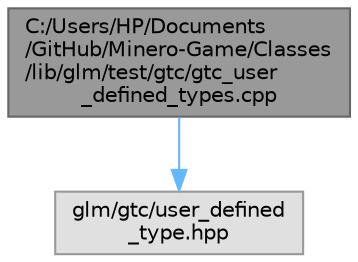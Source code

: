digraph "C:/Users/HP/Documents/GitHub/Minero-Game/Classes/lib/glm/test/gtc/gtc_user_defined_types.cpp"
{
 // LATEX_PDF_SIZE
  bgcolor="transparent";
  edge [fontname=Helvetica,fontsize=10,labelfontname=Helvetica,labelfontsize=10];
  node [fontname=Helvetica,fontsize=10,shape=box,height=0.2,width=0.4];
  Node1 [id="Node000001",label="C:/Users/HP/Documents\l/GitHub/Minero-Game/Classes\l/lib/glm/test/gtc/gtc_user\l_defined_types.cpp",height=0.2,width=0.4,color="gray40", fillcolor="grey60", style="filled", fontcolor="black",tooltip=" "];
  Node1 -> Node2 [id="edge1_Node000001_Node000002",color="steelblue1",style="solid",tooltip=" "];
  Node2 [id="Node000002",label="glm/gtc/user_defined\l_type.hpp",height=0.2,width=0.4,color="grey60", fillcolor="#E0E0E0", style="filled",tooltip=" "];
}
